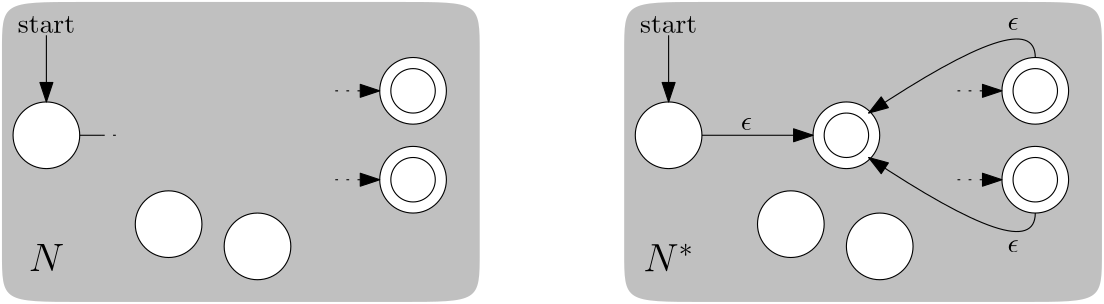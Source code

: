 <?xml version="1.0"?>
<!DOCTYPE ipe SYSTEM "ipe.dtd">
<ipe version="70218" creator="Ipe 7.2.28">
<info created="D:20241002192038" modified="D:20241002192331"/>
<ipestyle name="basic">
<symbol name="arrow/arc(spx)">
<path stroke="sym-stroke" fill="sym-stroke" pen="sym-pen">
0 0 m
-1 0.333 l
-1 -0.333 l
h
</path>
</symbol>
<symbol name="arrow/farc(spx)">
<path stroke="sym-stroke" fill="white" pen="sym-pen">
0 0 m
-1 0.333 l
-1 -0.333 l
h
</path>
</symbol>
<symbol name="arrow/ptarc(spx)">
<path stroke="sym-stroke" fill="sym-stroke" pen="sym-pen">
0 0 m
-1 0.333 l
-0.8 0 l
-1 -0.333 l
h
</path>
</symbol>
<symbol name="arrow/fptarc(spx)">
<path stroke="sym-stroke" fill="white" pen="sym-pen">
0 0 m
-1 0.333 l
-0.8 0 l
-1 -0.333 l
h
</path>
</symbol>
<symbol name="mark/circle(sx)" transformations="translations">
<path fill="sym-stroke">
0.6 0 0 0.6 0 0 e
0.4 0 0 0.4 0 0 e
</path>
</symbol>
<symbol name="mark/disk(sx)" transformations="translations">
<path fill="sym-stroke">
0.6 0 0 0.6 0 0 e
</path>
</symbol>
<symbol name="mark/fdisk(sfx)" transformations="translations">
<group>
<path fill="sym-fill">
0.5 0 0 0.5 0 0 e
</path>
<path fill="sym-stroke" fillrule="eofill">
0.6 0 0 0.6 0 0 e
0.4 0 0 0.4 0 0 e
</path>
</group>
</symbol>
<symbol name="mark/box(sx)" transformations="translations">
<path fill="sym-stroke" fillrule="eofill">
-0.6 -0.6 m
0.6 -0.6 l
0.6 0.6 l
-0.6 0.6 l
h
-0.4 -0.4 m
0.4 -0.4 l
0.4 0.4 l
-0.4 0.4 l
h
</path>
</symbol>
<symbol name="mark/square(sx)" transformations="translations">
<path fill="sym-stroke">
-0.6 -0.6 m
0.6 -0.6 l
0.6 0.6 l
-0.6 0.6 l
h
</path>
</symbol>
<symbol name="mark/fsquare(sfx)" transformations="translations">
<group>
<path fill="sym-fill">
-0.5 -0.5 m
0.5 -0.5 l
0.5 0.5 l
-0.5 0.5 l
h
</path>
<path fill="sym-stroke" fillrule="eofill">
-0.6 -0.6 m
0.6 -0.6 l
0.6 0.6 l
-0.6 0.6 l
h
-0.4 -0.4 m
0.4 -0.4 l
0.4 0.4 l
-0.4 0.4 l
h
</path>
</group>
</symbol>
<symbol name="mark/cross(sx)" transformations="translations">
<group>
<path fill="sym-stroke">
-0.43 -0.57 m
0.57 0.43 l
0.43 0.57 l
-0.57 -0.43 l
h
</path>
<path fill="sym-stroke">
-0.43 0.57 m
0.57 -0.43 l
0.43 -0.57 l
-0.57 0.43 l
h
</path>
</group>
</symbol>
<symbol name="arrow/fnormal(spx)">
<path stroke="sym-stroke" fill="white" pen="sym-pen">
0 0 m
-1 0.333 l
-1 -0.333 l
h
</path>
</symbol>
<symbol name="arrow/pointed(spx)">
<path stroke="sym-stroke" fill="sym-stroke" pen="sym-pen">
0 0 m
-1 0.333 l
-0.8 0 l
-1 -0.333 l
h
</path>
</symbol>
<symbol name="arrow/fpointed(spx)">
<path stroke="sym-stroke" fill="white" pen="sym-pen">
0 0 m
-1 0.333 l
-0.8 0 l
-1 -0.333 l
h
</path>
</symbol>
<symbol name="arrow/linear(spx)">
<path stroke="sym-stroke" pen="sym-pen">
-1 0.333 m
0 0 l
-1 -0.333 l
</path>
</symbol>
<symbol name="arrow/fdouble(spx)">
<path stroke="sym-stroke" fill="white" pen="sym-pen">
0 0 m
-1 0.333 l
-1 -0.333 l
h
-1 0 m
-2 0.333 l
-2 -0.333 l
h
</path>
</symbol>
<symbol name="arrow/double(spx)">
<path stroke="sym-stroke" fill="sym-stroke" pen="sym-pen">
0 0 m
-1 0.333 l
-1 -0.333 l
h
-1 0 m
-2 0.333 l
-2 -0.333 l
h
</path>
</symbol>
<symbol name="arrow/mid-normal(spx)">
<path stroke="sym-stroke" fill="sym-stroke" pen="sym-pen">
0.5 0 m
-0.5 0.333 l
-0.5 -0.333 l
h
</path>
</symbol>
<symbol name="arrow/mid-fnormal(spx)">
<path stroke="sym-stroke" fill="white" pen="sym-pen">
0.5 0 m
-0.5 0.333 l
-0.5 -0.333 l
h
</path>
</symbol>
<symbol name="arrow/mid-pointed(spx)">
<path stroke="sym-stroke" fill="sym-stroke" pen="sym-pen">
0.5 0 m
-0.5 0.333 l
-0.3 0 l
-0.5 -0.333 l
h
</path>
</symbol>
<symbol name="arrow/mid-fpointed(spx)">
<path stroke="sym-stroke" fill="white" pen="sym-pen">
0.5 0 m
-0.5 0.333 l
-0.3 0 l
-0.5 -0.333 l
h
</path>
</symbol>
<symbol name="arrow/mid-double(spx)">
<path stroke="sym-stroke" fill="sym-stroke" pen="sym-pen">
1 0 m
0 0.333 l
0 -0.333 l
h
0 0 m
-1 0.333 l
-1 -0.333 l
h
</path>
</symbol>
<symbol name="arrow/mid-fdouble(spx)">
<path stroke="sym-stroke" fill="white" pen="sym-pen">
1 0 m
0 0.333 l
0 -0.333 l
h
0 0 m
-1 0.333 l
-1 -0.333 l
h
</path>
</symbol>
<anglesize name="22.5 deg" value="22.5"/>
<anglesize name="30 deg" value="30"/>
<anglesize name="45 deg" value="45"/>
<anglesize name="60 deg" value="60"/>
<anglesize name="90 deg" value="90"/>
<arrowsize name="large" value="10"/>
<arrowsize name="small" value="5"/>
<arrowsize name="tiny" value="3"/>
<color name="blue" value="0 0 1"/>
<color name="brown" value="0.647 0.165 0.165"/>
<color name="darkblue" value="0 0 0.545"/>
<color name="darkcyan" value="0 0.545 0.545"/>
<color name="darkgray" value="0.663"/>
<color name="darkgreen" value="0 0.392 0"/>
<color name="darkmagenta" value="0.545 0 0.545"/>
<color name="darkorange" value="1 0.549 0"/>
<color name="darkred" value="0.545 0 0"/>
<color name="gold" value="1 0.843 0"/>
<color name="gray" value="0.745"/>
<color name="green" value="0 1 0"/>
<color name="lightblue" value="0.678 0.847 0.902"/>
<color name="lightcyan" value="0.878 1 1"/>
<color name="lightgray" value="0.827"/>
<color name="lightgreen" value="0.565 0.933 0.565"/>
<color name="lightyellow" value="1 1 0.878"/>
<color name="navy" value="0 0 0.502"/>
<color name="orange" value="1 0.647 0"/>
<color name="pink" value="1 0.753 0.796"/>
<color name="purple" value="0.627 0.125 0.941"/>
<color name="red" value="1 0 0"/>
<color name="seagreen" value="0.18 0.545 0.341"/>
<color name="turquoise" value="0.251 0.878 0.816"/>
<color name="violet" value="0.933 0.51 0.933"/>
<color name="yellow" value="1 1 0"/>
<dashstyle name="dash dot dotted" value="[4 2 1 2 1 2] 0"/>
<dashstyle name="dash dotted" value="[4 2 1 2] 0"/>
<dashstyle name="dashed" value="[4] 0"/>
<dashstyle name="dotted" value="[1 3] 0"/>
<gridsize name="10 pts (~3.5 mm)" value="10"/>
<gridsize name="14 pts (~5 mm)" value="14"/>
<gridsize name="16 pts (~6 mm)" value="16"/>
<gridsize name="20 pts (~7 mm)" value="20"/>
<gridsize name="28 pts (~10 mm)" value="28"/>
<gridsize name="32 pts (~12 mm)" value="32"/>
<gridsize name="4 pts" value="4"/>
<gridsize name="56 pts (~20 mm)" value="56"/>
<gridsize name="8 pts (~3 mm)" value="8"/>
<opacity name="10%" value="0.1"/>
<opacity name="30%" value="0.3"/>
<opacity name="50%" value="0.5"/>
<opacity name="75%" value="0.75"/>
<pen name="fat" value="1.2"/>
<pen name="heavier" value="0.8"/>
<pen name="ultrafat" value="2"/>
<symbolsize name="large" value="5"/>
<symbolsize name="small" value="2"/>
<symbolsize name="tiny" value="1.1"/>
<textsize name="Huge" value="\Huge"/>
<textsize name="LARGE" value="\LARGE"/>
<textsize name="Large" value="\Large"/>
<textsize name="footnote" value="\footnotesize"/>
<textsize name="huge" value="\huge"/>
<textsize name="large" value="\large"/>
<textsize name="script" value="\scriptsize"/>
<textsize name="small" value="\small"/>
<textsize name="tiny" value="\tiny"/>
<textstyle name="center" begin="\begin{center}" end="\end{center}"/>
<textstyle name="item" begin="\begin{itemize}\item{}" end="\end{itemize}"/>
<textstyle name="itemize" begin="\begin{itemize}" end="\end{itemize}"/>
<tiling name="falling" angle="-60" step="4" width="1"/>
<tiling name="rising" angle="30" step="4" width="1"/>
</ipestyle>
<page>
<layer name="alpha"/>
<view layers="alpha" active="alpha"/>
<path layer="alpha" matrix="1 0 0 1 12 56" fill="0.753">
112 720
284 720
284 720
284 612
284 612
112 612
112 612
112 720 u
</path>
<text matrix="1 0 0 1 -12 48" transformations="translations" pos="152 720" stroke="black" type="label" width="20.562" height="6.128" depth="0" halign="center" valign="center">start</text>
<path matrix="1 0 0 1 -12 32" stroke="black" fill="1">
12 0 0 12 152 696 e
</path>
<path matrix="1 0 0 1 -12 32" stroke="black" arrow="normal/normal">
152 732 m
152 708 l
</path>
<path matrix="1 0 0 1 64 -8" stroke="black" fill="1">
12 0 0 12 152 696 e
</path>
<path matrix="1 0 0 1 120 48" stroke="black" fill="1">
12 0 0 12 152 696 e
</path>
<path matrix="1 0 0 1 120 16" stroke="black" fill="1">
12 0 0 12 152 696 e
</path>
<path matrix="1 0 0 1 24 40" stroke="black" fill="1">
8 0 0 8 248 704 e
</path>
<path matrix="1 0 0 1 24 40" stroke="black" fill="1">
8 0 0 8 248 672 e
</path>
<path matrix="1 0 0 1 -12 32" stroke="black">
164 696 m
172 696 l
</path>
<path matrix="1 0 0 1 -12 32" stroke="black" dash="dotted">
172 696 m
180 696 l
</path>
<path matrix="1 0 0 1 24 40" stroke="black" dash="dotted" arrow="normal/normal">
220 672 m
236 672 l
</path>
<path matrix="1 0 0 1 24 40" stroke="black" dash="dotted" arrow="normal/normal">
220 704 m
236 704 l
</path>
<text matrix="1 0 0 1 -12 -36" transformations="translations" pos="152 720" stroke="black" type="label" width="12.747" height="9.803" depth="0" halign="center" valign="center" size="Large" style="math">N</text>
<path matrix="1 0 0 1 32 0" stroke="black" fill="1">
12 0 0 12 152 696 e
</path>
<path matrix="1 0 0 1 236 56" fill="0.753">
112 720
284 720
284 720
284 612
284 612
112 612
112 612
112 720 u
</path>
<text matrix="1 0 0 1 212 48" transformations="translations" pos="152 720" stroke="black" type="label" width="20.562" height="6.128" depth="0" halign="center" valign="center">start</text>
<path matrix="1 0 0 1 212 32" stroke="black" fill="1">
12 0 0 12 152 696 e
</path>
<path matrix="1 0 0 1 212 32" stroke="black" arrow="normal/normal">
152 732 m
152 708 l
</path>
<path matrix="1 0 0 1 288 -8" stroke="black" fill="1">
12 0 0 12 152 696 e
</path>
<path matrix="1 0 0 1 344 48" stroke="black" fill="1">
12 0 0 12 152 696 e
</path>
<path matrix="1 0 0 1 344 16" stroke="black" fill="1">
12 0 0 12 152 696 e
</path>
<path matrix="1 0 0 1 248 40" stroke="black" fill="1">
8 0 0 8 248 704 e
</path>
<path matrix="1 0 0 1 248 40" stroke="black" fill="1">
8 0 0 8 248 672 e
</path>
<path matrix="1 0 0 1 248 40" stroke="black" dash="dotted" arrow="normal/normal">
220 672 m
236 672 l
</path>
<path matrix="1 0 0 1 248 40" stroke="black" dash="dotted" arrow="normal/normal">
220 704 m
236 704 l
</path>
<text matrix="1 0 0 1 212 -36" transformations="translations" pos="152 720" stroke="black" type="label" width="18.227" height="9.842" depth="0" halign="center" valign="center" size="Large" style="math">N^*</text>
<path matrix="1 0 0 1 256 0" stroke="black" fill="1">
12 0 0 12 152 696 e
</path>
<path matrix="1 0 0 1 276 32" stroke="black" fill="1">
12 0 0 12 152 696 e
</path>
<path matrix="1 0 0 1 180 24" stroke="black" fill="1">
8 0 0 8 248 704 e
</path>
<path stroke="black" arrow="normal/normal">
376 728 m
416 728 l
</path>
<text matrix="1 0 0 1 240 12" transformations="translations" pos="152 720" stroke="black" type="label" width="4.044" height="4.289" depth="0" halign="center" valign="center" style="math">\epsilon</text>
<path stroke="black" arrow="normal/normal">
496 756 m
496 776
436 736 c
</path>
<path stroke="black" arrow="normal/normal">
496 700 m
496 680
436 720 c
</path>
<text matrix="1 0 0 1 336 48" transformations="translations" pos="152 720" stroke="black" type="label" width="4.044" height="4.289" depth="0" halign="center" valign="center" style="math">\epsilon</text>
<text matrix="1 0 0 1 336 -32" transformations="translations" pos="152 720" stroke="black" type="label" width="4.044" height="4.289" depth="0" halign="center" valign="center" style="math">\epsilon</text>
</page>
</ipe>
